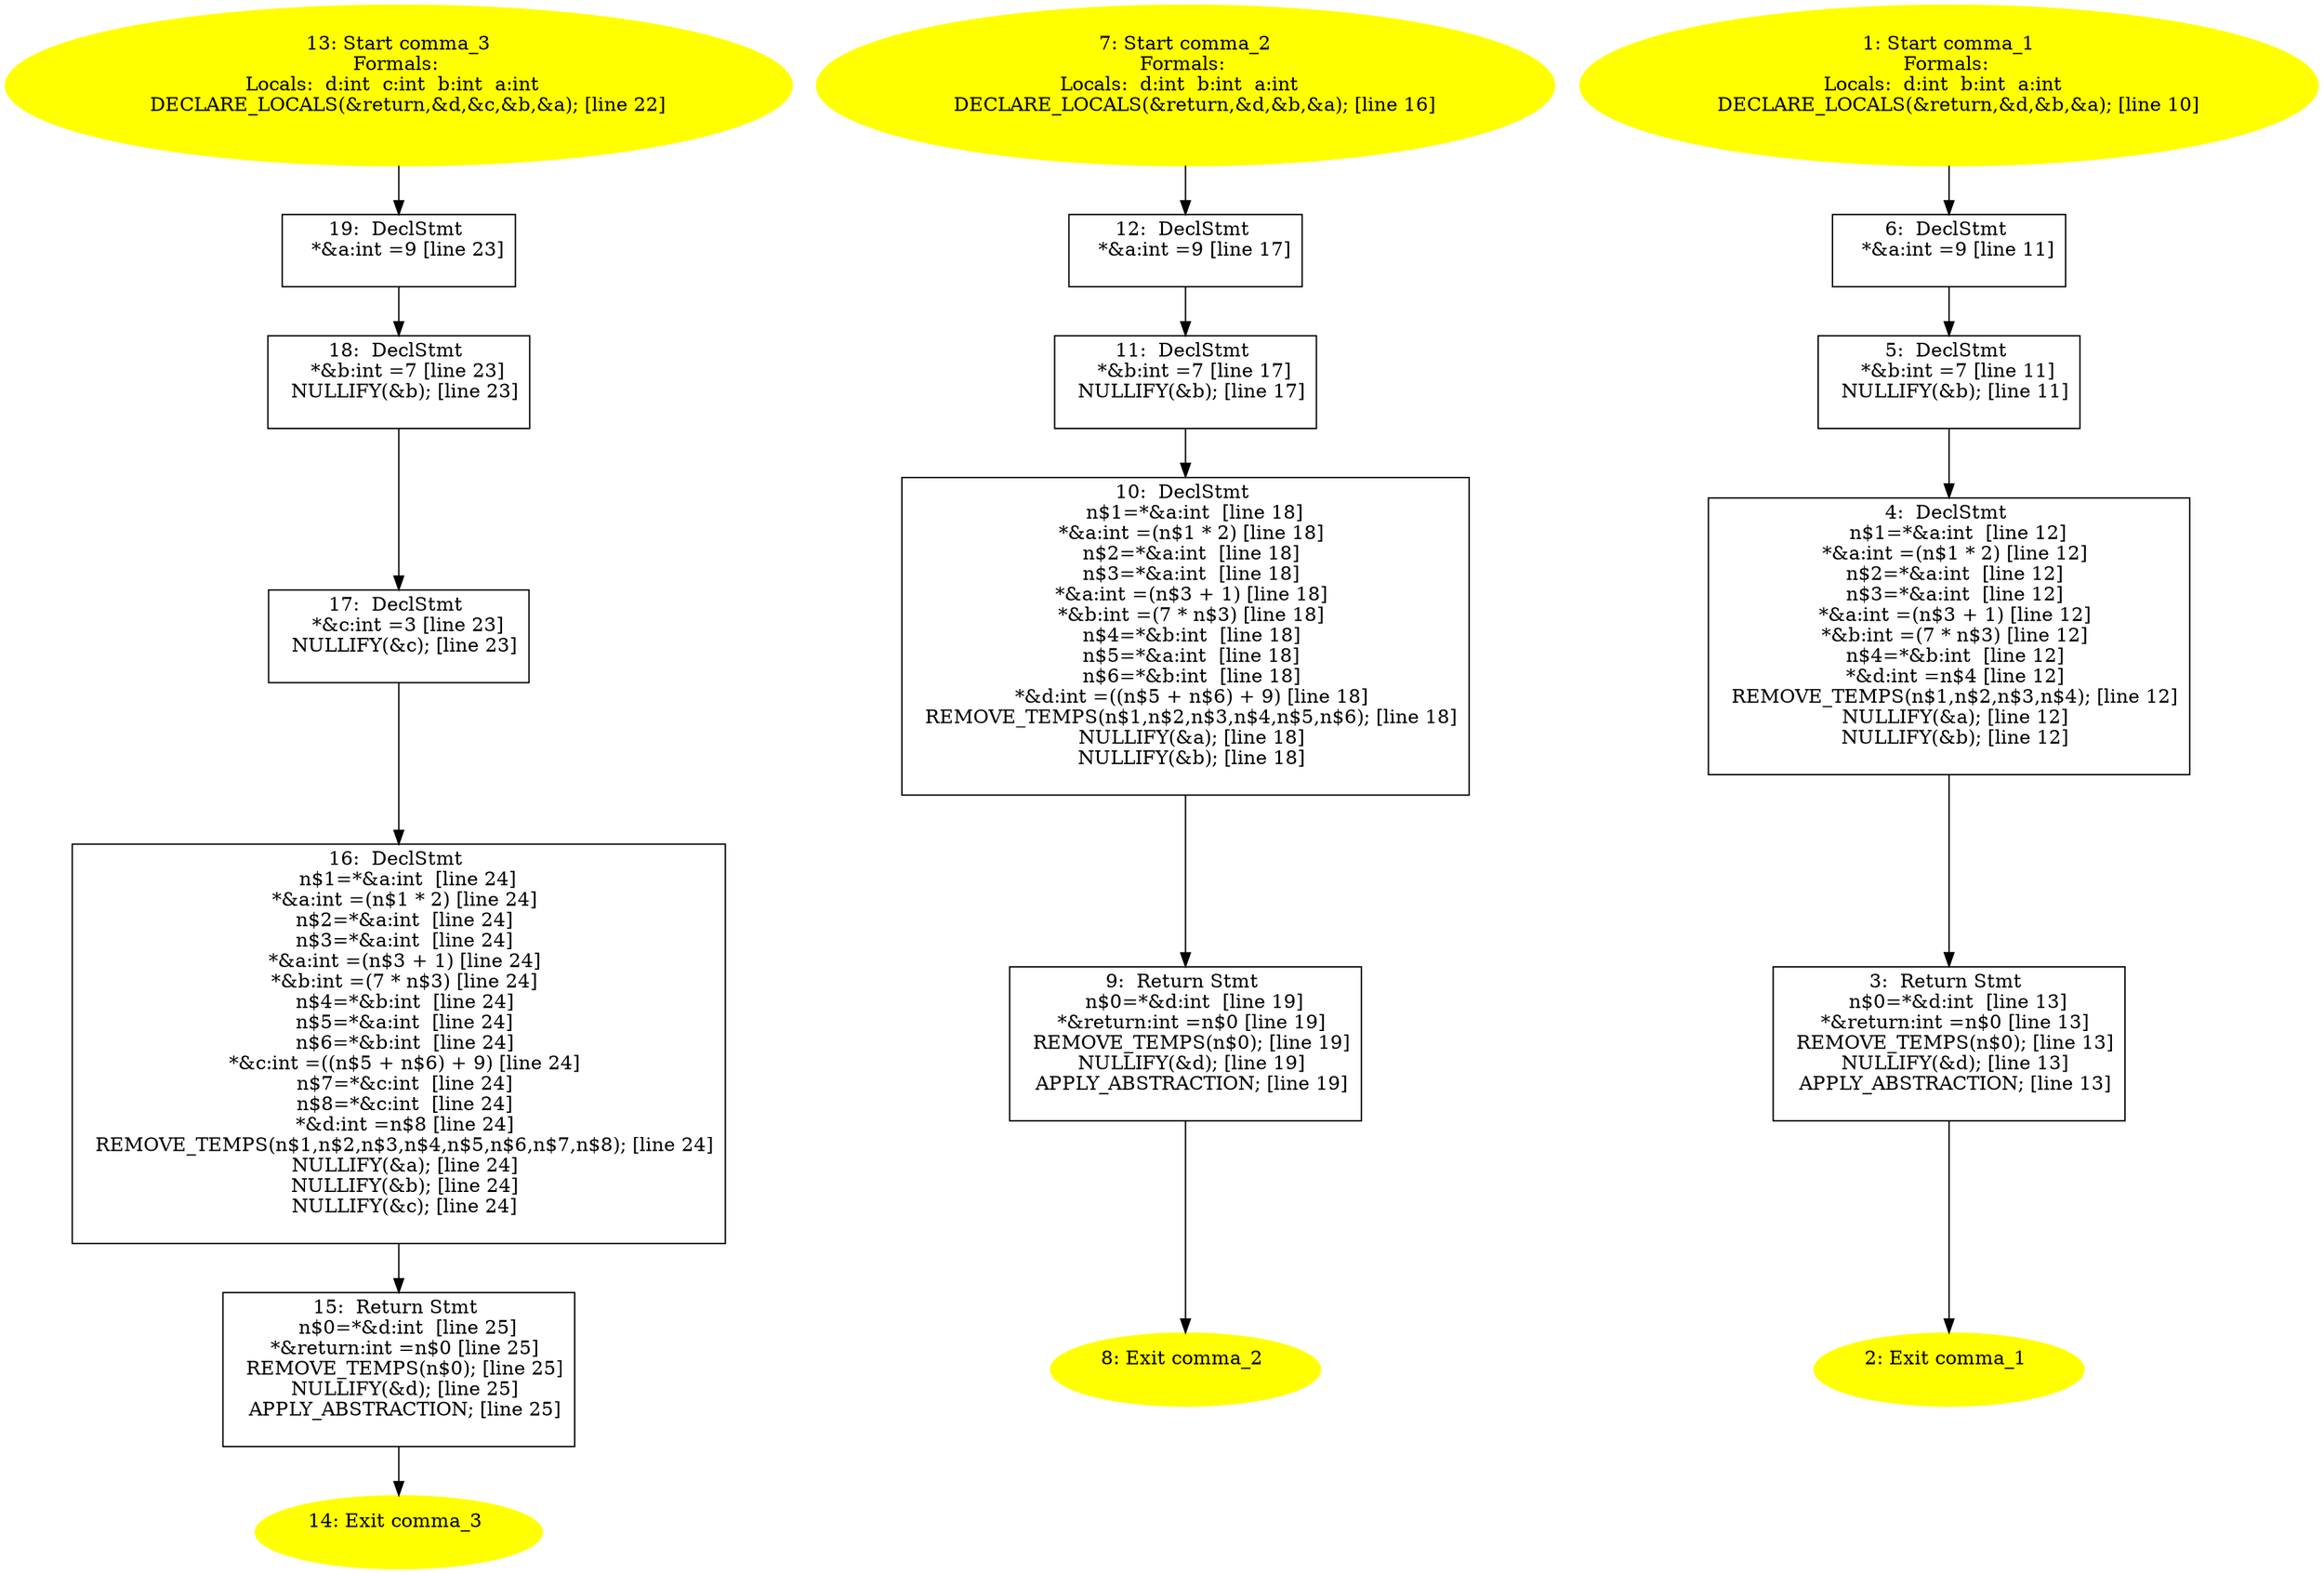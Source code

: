 /* @generated */
digraph iCFG {
19 [label="19:  DeclStmt \n   *&a:int =9 [line 23]\n " shape="box"]
	

	 19 -> 18 ;
18 [label="18:  DeclStmt \n   *&b:int =7 [line 23]\n  NULLIFY(&b); [line 23]\n " shape="box"]
	

	 18 -> 17 ;
17 [label="17:  DeclStmt \n   *&c:int =3 [line 23]\n  NULLIFY(&c); [line 23]\n " shape="box"]
	

	 17 -> 16 ;
16 [label="16:  DeclStmt \n   n$1=*&a:int  [line 24]\n  *&a:int =(n$1 * 2) [line 24]\n  n$2=*&a:int  [line 24]\n  n$3=*&a:int  [line 24]\n  *&a:int =(n$3 + 1) [line 24]\n  *&b:int =(7 * n$3) [line 24]\n  n$4=*&b:int  [line 24]\n  n$5=*&a:int  [line 24]\n  n$6=*&b:int  [line 24]\n  *&c:int =((n$5 + n$6) + 9) [line 24]\n  n$7=*&c:int  [line 24]\n  n$8=*&c:int  [line 24]\n  *&d:int =n$8 [line 24]\n  REMOVE_TEMPS(n$1,n$2,n$3,n$4,n$5,n$6,n$7,n$8); [line 24]\n  NULLIFY(&a); [line 24]\n  NULLIFY(&b); [line 24]\n  NULLIFY(&c); [line 24]\n " shape="box"]
	

	 16 -> 15 ;
15 [label="15:  Return Stmt \n   n$0=*&d:int  [line 25]\n  *&return:int =n$0 [line 25]\n  REMOVE_TEMPS(n$0); [line 25]\n  NULLIFY(&d); [line 25]\n  APPLY_ABSTRACTION; [line 25]\n " shape="box"]
	

	 15 -> 14 ;
14 [label="14: Exit comma_3 \n  " color=yellow style=filled]
	

13 [label="13: Start comma_3\nFormals: \nLocals:  d:int  c:int  b:int  a:int  \n   DECLARE_LOCALS(&return,&d,&c,&b,&a); [line 22]\n " color=yellow style=filled]
	

	 13 -> 19 ;
12 [label="12:  DeclStmt \n   *&a:int =9 [line 17]\n " shape="box"]
	

	 12 -> 11 ;
11 [label="11:  DeclStmt \n   *&b:int =7 [line 17]\n  NULLIFY(&b); [line 17]\n " shape="box"]
	

	 11 -> 10 ;
10 [label="10:  DeclStmt \n   n$1=*&a:int  [line 18]\n  *&a:int =(n$1 * 2) [line 18]\n  n$2=*&a:int  [line 18]\n  n$3=*&a:int  [line 18]\n  *&a:int =(n$3 + 1) [line 18]\n  *&b:int =(7 * n$3) [line 18]\n  n$4=*&b:int  [line 18]\n  n$5=*&a:int  [line 18]\n  n$6=*&b:int  [line 18]\n  *&d:int =((n$5 + n$6) + 9) [line 18]\n  REMOVE_TEMPS(n$1,n$2,n$3,n$4,n$5,n$6); [line 18]\n  NULLIFY(&a); [line 18]\n  NULLIFY(&b); [line 18]\n " shape="box"]
	

	 10 -> 9 ;
9 [label="9:  Return Stmt \n   n$0=*&d:int  [line 19]\n  *&return:int =n$0 [line 19]\n  REMOVE_TEMPS(n$0); [line 19]\n  NULLIFY(&d); [line 19]\n  APPLY_ABSTRACTION; [line 19]\n " shape="box"]
	

	 9 -> 8 ;
8 [label="8: Exit comma_2 \n  " color=yellow style=filled]
	

7 [label="7: Start comma_2\nFormals: \nLocals:  d:int  b:int  a:int  \n   DECLARE_LOCALS(&return,&d,&b,&a); [line 16]\n " color=yellow style=filled]
	

	 7 -> 12 ;
6 [label="6:  DeclStmt \n   *&a:int =9 [line 11]\n " shape="box"]
	

	 6 -> 5 ;
5 [label="5:  DeclStmt \n   *&b:int =7 [line 11]\n  NULLIFY(&b); [line 11]\n " shape="box"]
	

	 5 -> 4 ;
4 [label="4:  DeclStmt \n   n$1=*&a:int  [line 12]\n  *&a:int =(n$1 * 2) [line 12]\n  n$2=*&a:int  [line 12]\n  n$3=*&a:int  [line 12]\n  *&a:int =(n$3 + 1) [line 12]\n  *&b:int =(7 * n$3) [line 12]\n  n$4=*&b:int  [line 12]\n  *&d:int =n$4 [line 12]\n  REMOVE_TEMPS(n$1,n$2,n$3,n$4); [line 12]\n  NULLIFY(&a); [line 12]\n  NULLIFY(&b); [line 12]\n " shape="box"]
	

	 4 -> 3 ;
3 [label="3:  Return Stmt \n   n$0=*&d:int  [line 13]\n  *&return:int =n$0 [line 13]\n  REMOVE_TEMPS(n$0); [line 13]\n  NULLIFY(&d); [line 13]\n  APPLY_ABSTRACTION; [line 13]\n " shape="box"]
	

	 3 -> 2 ;
2 [label="2: Exit comma_1 \n  " color=yellow style=filled]
	

1 [label="1: Start comma_1\nFormals: \nLocals:  d:int  b:int  a:int  \n   DECLARE_LOCALS(&return,&d,&b,&a); [line 10]\n " color=yellow style=filled]
	

	 1 -> 6 ;
}
